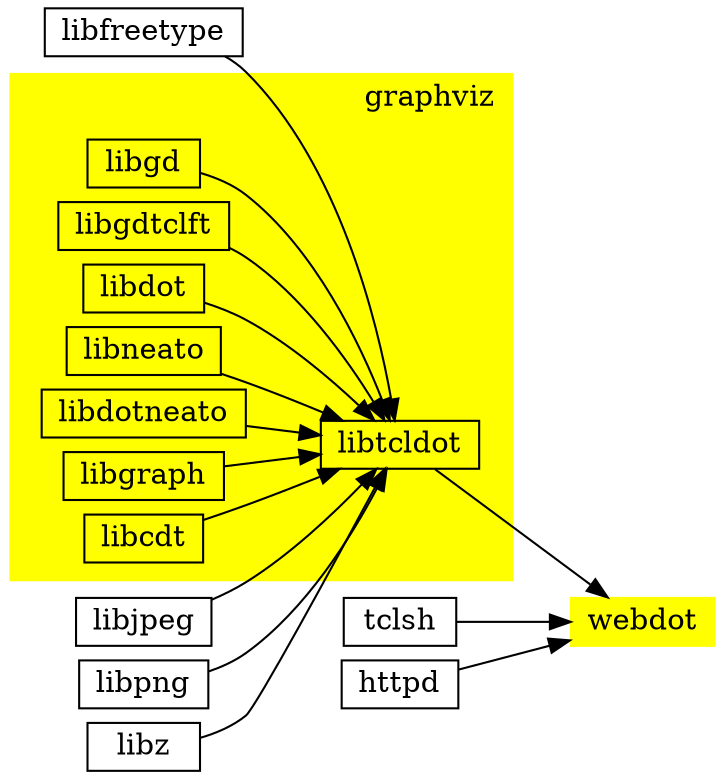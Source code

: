 digraph G {
  graph [rankdir=LR nodesep=0.1]
  node [shape=box height=0.1]
  {libfreetype libjpeg libpng libz}->libtcldot
  subgraph cluster_graphviz {
    graph [label="                                    graphviz"
      style=filled color=yellow]
    {libgd libgdtclft libdot libneato libdotneato libgraph libcdt}->libtcldot
  }
  webdot [style=filled color=yellow]
  {libtcldot tclsh httpd}->webdot
}
